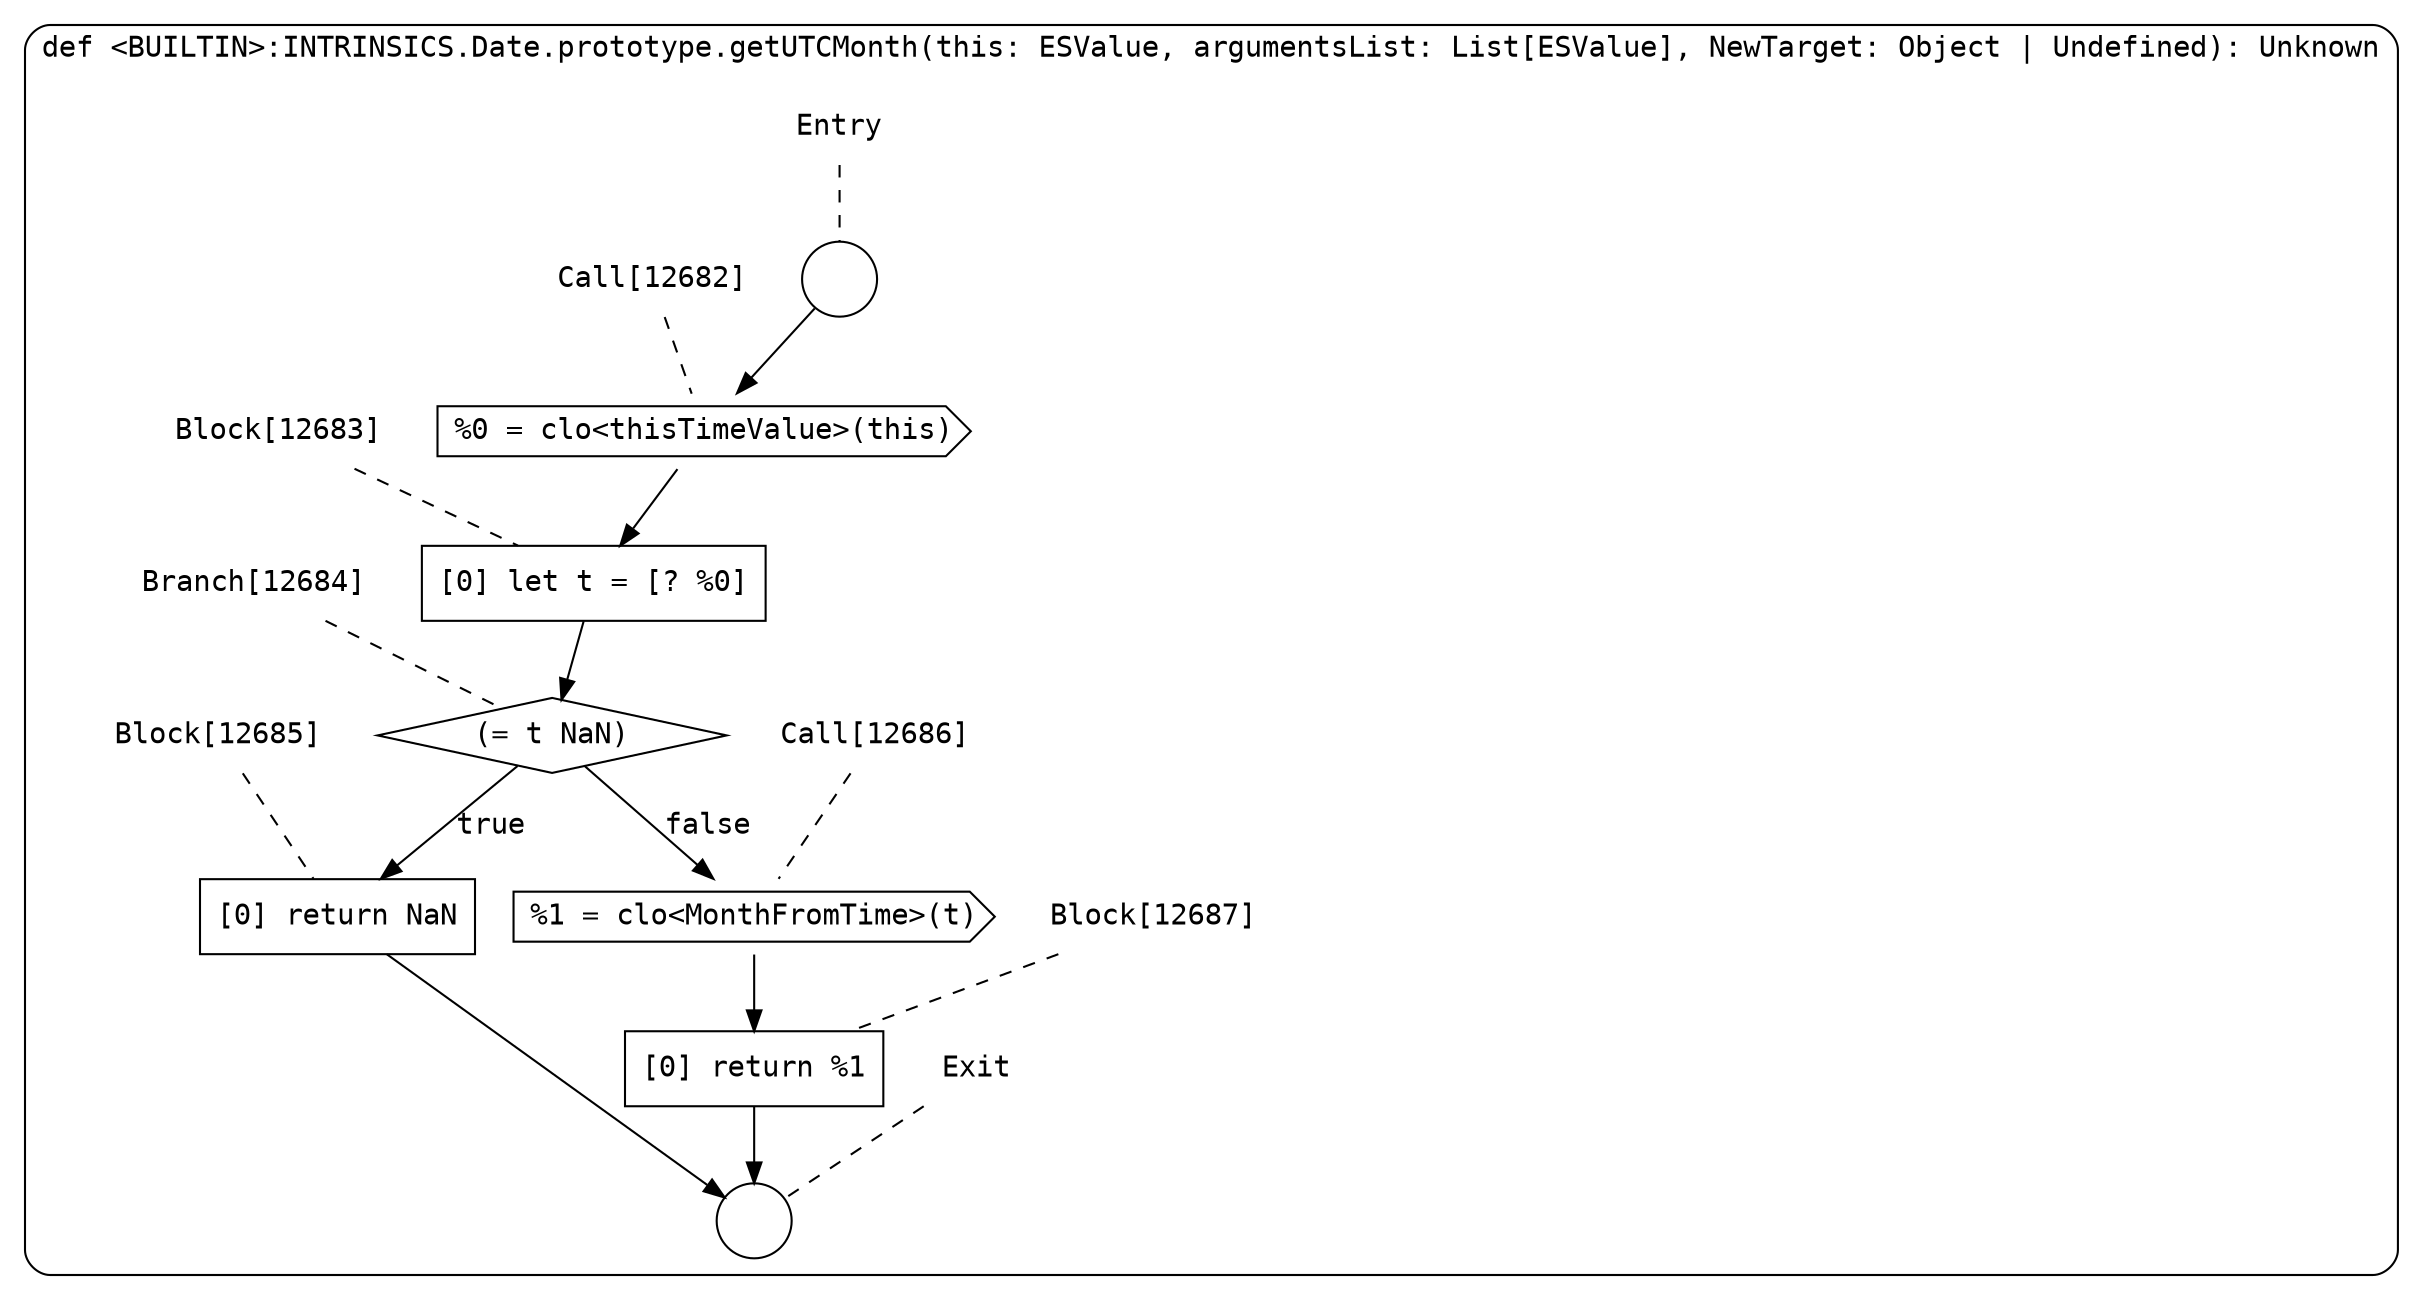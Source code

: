 digraph {
  graph [fontname = "Consolas"]
  node [fontname = "Consolas"]
  edge [fontname = "Consolas"]
  subgraph cluster2135 {
    label = "def <BUILTIN>:INTRINSICS.Date.prototype.getUTCMonth(this: ESValue, argumentsList: List[ESValue], NewTarget: Object | Undefined): Unknown"
    style = rounded
    cluster2135_entry_name [shape=none, label=<<font color="black">Entry</font>>]
    cluster2135_entry_name -> cluster2135_entry [arrowhead=none, color="black", style=dashed]
    cluster2135_entry [shape=circle label=" " color="black" fillcolor="white" style=filled]
    cluster2135_entry -> node12682 [color="black"]
    cluster2135_exit_name [shape=none, label=<<font color="black">Exit</font>>]
    cluster2135_exit_name -> cluster2135_exit [arrowhead=none, color="black", style=dashed]
    cluster2135_exit [shape=circle label=" " color="black" fillcolor="white" style=filled]
    node12682_name [shape=none, label=<<font color="black">Call[12682]</font>>]
    node12682_name -> node12682 [arrowhead=none, color="black", style=dashed]
    node12682 [shape=cds, label=<<font color="black">%0 = clo&lt;thisTimeValue&gt;(this)</font>> color="black" fillcolor="white", style=filled]
    node12682 -> node12683 [color="black"]
    node12683_name [shape=none, label=<<font color="black">Block[12683]</font>>]
    node12683_name -> node12683 [arrowhead=none, color="black", style=dashed]
    node12683 [shape=box, label=<<font color="black">[0] let t = [? %0]<BR ALIGN="LEFT"/></font>> color="black" fillcolor="white", style=filled]
    node12683 -> node12684 [color="black"]
    node12684_name [shape=none, label=<<font color="black">Branch[12684]</font>>]
    node12684_name -> node12684 [arrowhead=none, color="black", style=dashed]
    node12684 [shape=diamond, label=<<font color="black">(= t NaN)</font>> color="black" fillcolor="white", style=filled]
    node12684 -> node12685 [label=<<font color="black">true</font>> color="black"]
    node12684 -> node12686 [label=<<font color="black">false</font>> color="black"]
    node12685_name [shape=none, label=<<font color="black">Block[12685]</font>>]
    node12685_name -> node12685 [arrowhead=none, color="black", style=dashed]
    node12685 [shape=box, label=<<font color="black">[0] return NaN<BR ALIGN="LEFT"/></font>> color="black" fillcolor="white", style=filled]
    node12685 -> cluster2135_exit [color="black"]
    node12686_name [shape=none, label=<<font color="black">Call[12686]</font>>]
    node12686_name -> node12686 [arrowhead=none, color="black", style=dashed]
    node12686 [shape=cds, label=<<font color="black">%1 = clo&lt;MonthFromTime&gt;(t)</font>> color="black" fillcolor="white", style=filled]
    node12686 -> node12687 [color="black"]
    node12687_name [shape=none, label=<<font color="black">Block[12687]</font>>]
    node12687_name -> node12687 [arrowhead=none, color="black", style=dashed]
    node12687 [shape=box, label=<<font color="black">[0] return %1<BR ALIGN="LEFT"/></font>> color="black" fillcolor="white", style=filled]
    node12687 -> cluster2135_exit [color="black"]
  }
}
